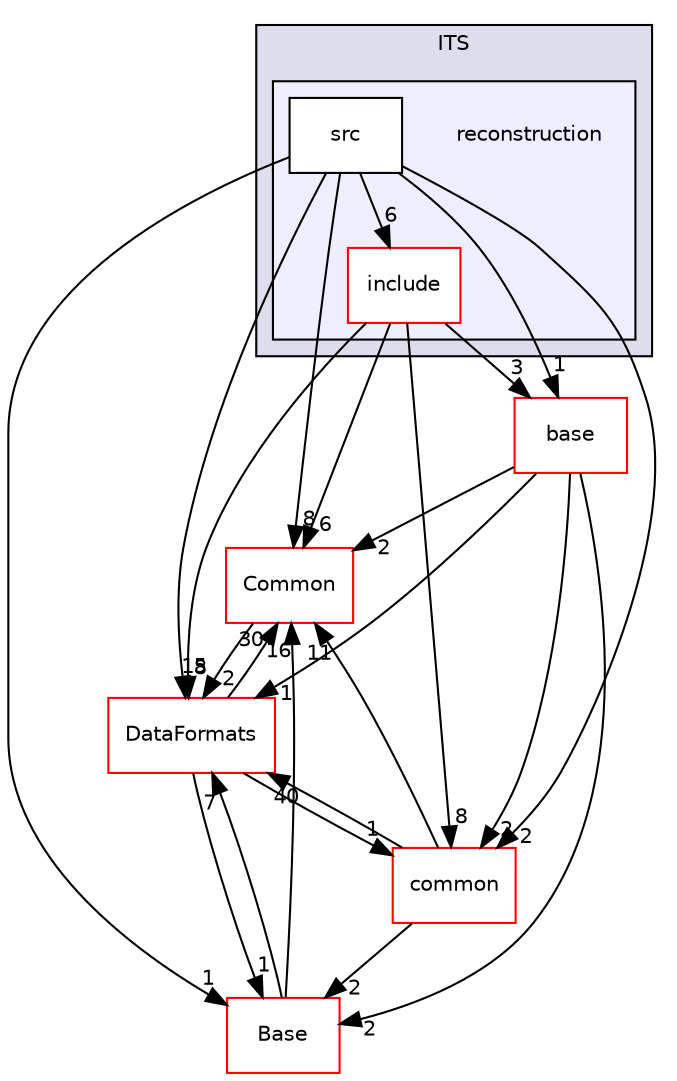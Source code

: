 digraph "/home/travis/build/AliceO2Group/AliceO2/Detectors/ITSMFT/ITS/reconstruction" {
  bgcolor=transparent;
  compound=true
  node [ fontsize="10", fontname="Helvetica"];
  edge [ labelfontsize="10", labelfontname="Helvetica"];
  subgraph clusterdir_871aad07cbf94d6cd423c3d8d5bdf4e9 {
    graph [ bgcolor="#ddddee", pencolor="black", label="ITS" fontname="Helvetica", fontsize="10", URL="dir_871aad07cbf94d6cd423c3d8d5bdf4e9.html"]
  subgraph clusterdir_5125ceb2b58f632ed0a3019fe2d5cbbc {
    graph [ bgcolor="#eeeeff", pencolor="black", label="" URL="dir_5125ceb2b58f632ed0a3019fe2d5cbbc.html"];
    dir_5125ceb2b58f632ed0a3019fe2d5cbbc [shape=plaintext label="reconstruction"];
    dir_a7418508cffd1c8afbbd736339058404 [shape=box label="include" color="red" fillcolor="white" style="filled" URL="dir_a7418508cffd1c8afbbd736339058404.html"];
    dir_912fdeb75838ec7e9173df897dc72438 [shape=box label="src" color="black" fillcolor="white" style="filled" URL="dir_912fdeb75838ec7e9173df897dc72438.html"];
  }
  }
  dir_eedff867f3c4e67d20b227cb6e0f96ab [shape=box label="base" color="red" URL="dir_eedff867f3c4e67d20b227cb6e0f96ab.html"];
  dir_4ab6b4cc6a7edbff49100e9123df213f [shape=box label="Common" color="red" URL="dir_4ab6b4cc6a7edbff49100e9123df213f.html"];
  dir_37c90836491b695b472bf98d1be8336b [shape=box label="Base" color="red" URL="dir_37c90836491b695b472bf98d1be8336b.html"];
  dir_85bf31a2e8d306e7598ffcb73f8df6bf [shape=box label="common" color="red" URL="dir_85bf31a2e8d306e7598ffcb73f8df6bf.html"];
  dir_2171f7ec022c5423887b07c69b2f5b48 [shape=box label="DataFormats" color="red" URL="dir_2171f7ec022c5423887b07c69b2f5b48.html"];
  dir_eedff867f3c4e67d20b227cb6e0f96ab->dir_4ab6b4cc6a7edbff49100e9123df213f [headlabel="2", labeldistance=1.5 headhref="dir_000454_000026.html"];
  dir_eedff867f3c4e67d20b227cb6e0f96ab->dir_37c90836491b695b472bf98d1be8336b [headlabel="2", labeldistance=1.5 headhref="dir_000454_000266.html"];
  dir_eedff867f3c4e67d20b227cb6e0f96ab->dir_85bf31a2e8d306e7598ffcb73f8df6bf [headlabel="2", labeldistance=1.5 headhref="dir_000454_000053.html"];
  dir_eedff867f3c4e67d20b227cb6e0f96ab->dir_2171f7ec022c5423887b07c69b2f5b48 [headlabel="1", labeldistance=1.5 headhref="dir_000454_000068.html"];
  dir_4ab6b4cc6a7edbff49100e9123df213f->dir_2171f7ec022c5423887b07c69b2f5b48 [headlabel="2", labeldistance=1.5 headhref="dir_000026_000068.html"];
  dir_37c90836491b695b472bf98d1be8336b->dir_4ab6b4cc6a7edbff49100e9123df213f [headlabel="16", labeldistance=1.5 headhref="dir_000266_000026.html"];
  dir_37c90836491b695b472bf98d1be8336b->dir_2171f7ec022c5423887b07c69b2f5b48 [headlabel="7", labeldistance=1.5 headhref="dir_000266_000068.html"];
  dir_912fdeb75838ec7e9173df897dc72438->dir_eedff867f3c4e67d20b227cb6e0f96ab [headlabel="1", labeldistance=1.5 headhref="dir_000475_000454.html"];
  dir_912fdeb75838ec7e9173df897dc72438->dir_4ab6b4cc6a7edbff49100e9123df213f [headlabel="8", labeldistance=1.5 headhref="dir_000475_000026.html"];
  dir_912fdeb75838ec7e9173df897dc72438->dir_37c90836491b695b472bf98d1be8336b [headlabel="1", labeldistance=1.5 headhref="dir_000475_000266.html"];
  dir_912fdeb75838ec7e9173df897dc72438->dir_85bf31a2e8d306e7598ffcb73f8df6bf [headlabel="2", labeldistance=1.5 headhref="dir_000475_000053.html"];
  dir_912fdeb75838ec7e9173df897dc72438->dir_a7418508cffd1c8afbbd736339058404 [headlabel="6", labeldistance=1.5 headhref="dir_000475_000470.html"];
  dir_912fdeb75838ec7e9173df897dc72438->dir_2171f7ec022c5423887b07c69b2f5b48 [headlabel="15", labeldistance=1.5 headhref="dir_000475_000068.html"];
  dir_85bf31a2e8d306e7598ffcb73f8df6bf->dir_4ab6b4cc6a7edbff49100e9123df213f [headlabel="11", labeldistance=1.5 headhref="dir_000053_000026.html"];
  dir_85bf31a2e8d306e7598ffcb73f8df6bf->dir_37c90836491b695b472bf98d1be8336b [headlabel="2", labeldistance=1.5 headhref="dir_000053_000266.html"];
  dir_85bf31a2e8d306e7598ffcb73f8df6bf->dir_2171f7ec022c5423887b07c69b2f5b48 [headlabel="40", labeldistance=1.5 headhref="dir_000053_000068.html"];
  dir_a7418508cffd1c8afbbd736339058404->dir_eedff867f3c4e67d20b227cb6e0f96ab [headlabel="3", labeldistance=1.5 headhref="dir_000470_000454.html"];
  dir_a7418508cffd1c8afbbd736339058404->dir_4ab6b4cc6a7edbff49100e9123df213f [headlabel="6", labeldistance=1.5 headhref="dir_000470_000026.html"];
  dir_a7418508cffd1c8afbbd736339058404->dir_85bf31a2e8d306e7598ffcb73f8df6bf [headlabel="8", labeldistance=1.5 headhref="dir_000470_000053.html"];
  dir_a7418508cffd1c8afbbd736339058404->dir_2171f7ec022c5423887b07c69b2f5b48 [headlabel="8", labeldistance=1.5 headhref="dir_000470_000068.html"];
  dir_2171f7ec022c5423887b07c69b2f5b48->dir_4ab6b4cc6a7edbff49100e9123df213f [headlabel="30", labeldistance=1.5 headhref="dir_000068_000026.html"];
  dir_2171f7ec022c5423887b07c69b2f5b48->dir_37c90836491b695b472bf98d1be8336b [headlabel="1", labeldistance=1.5 headhref="dir_000068_000266.html"];
  dir_2171f7ec022c5423887b07c69b2f5b48->dir_85bf31a2e8d306e7598ffcb73f8df6bf [headlabel="1", labeldistance=1.5 headhref="dir_000068_000053.html"];
}
